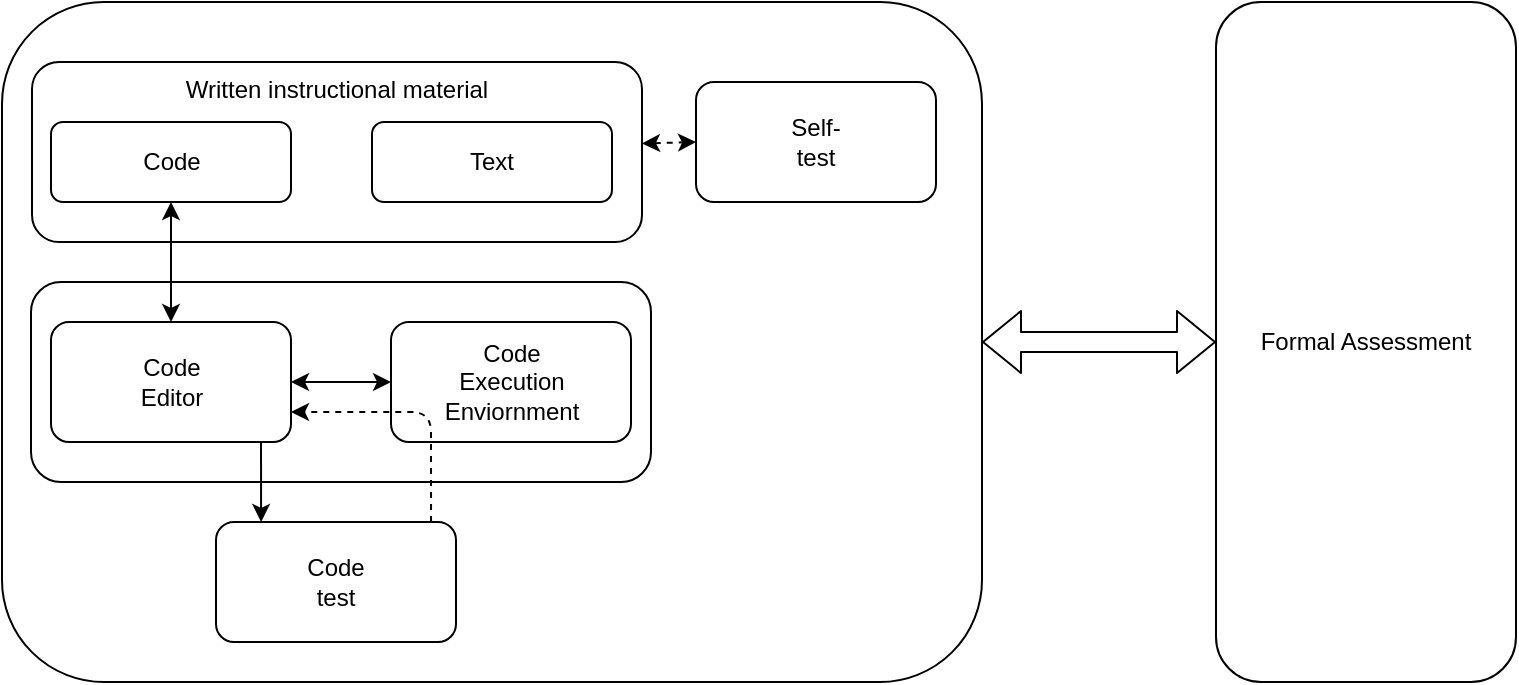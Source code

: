 <?xml version="1.0" encoding="UTF-8"?>
<mxGraphModel dx="946" dy="646" grid="1" gridSize="10" guides="1" tooltips="1" connect="1" arrows="1" fold="1" page="1" pageScale="1" pageWidth="1169" pageHeight="827" math="0" shadow="0"><root><mxCell id="0"/><mxCell id="1" parent="0"/><mxCell id="BmQMjA-zrMSN_RjVsgbX-5" value="" style="rounded=1;whiteSpace=wrap;html=1;" parent="1" vertex="1"><mxGeometry x="43" y="160" width="490" height="340" as="geometry"/></mxCell><mxCell id="bQshO8CagN2tSSJTzk_A-1" value="" style="group" parent="1" vertex="1" connectable="0"><mxGeometry x="57.5" y="300" width="310" height="100" as="geometry"/></mxCell><mxCell id="bQshO8CagN2tSSJTzk_A-2" value="" style="rounded=1;whiteSpace=wrap;html=1;" parent="bQshO8CagN2tSSJTzk_A-1" vertex="1"><mxGeometry width="310" height="100" as="geometry"/></mxCell><mxCell id="bQshO8CagN2tSSJTzk_A-3" value="Code&lt;br&gt;Editor&lt;br&gt;" style="rounded=1;whiteSpace=wrap;html=1;" parent="bQshO8CagN2tSSJTzk_A-1" vertex="1"><mxGeometry x="10" y="20" width="120" height="60" as="geometry"/></mxCell><mxCell id="bQshO8CagN2tSSJTzk_A-4" value="Code&lt;br&gt;Execution&lt;br&gt;Enviornment&lt;br&gt;" style="rounded=1;whiteSpace=wrap;html=1;" parent="bQshO8CagN2tSSJTzk_A-1" vertex="1"><mxGeometry x="180" y="20" width="120" height="60" as="geometry"/></mxCell><mxCell id="bQshO8CagN2tSSJTzk_A-5" value="" style="endArrow=classic;startArrow=classic;html=1;entryX=0;entryY=0.5;entryDx=0;entryDy=0;exitX=1;exitY=0.5;exitDx=0;exitDy=0;" parent="bQshO8CagN2tSSJTzk_A-1" source="bQshO8CagN2tSSJTzk_A-3" target="bQshO8CagN2tSSJTzk_A-4" edge="1"><mxGeometry width="50" height="50" relative="1" as="geometry"><mxPoint x="10" y="150" as="sourcePoint"/><mxPoint x="60" y="100" as="targetPoint"/></mxGeometry></mxCell><mxCell id="bQshO8CagN2tSSJTzk_A-9" value="Code&lt;br&gt;test" style="rounded=1;whiteSpace=wrap;html=1;" parent="1" vertex="1"><mxGeometry x="150" y="420" width="120" height="60" as="geometry"/></mxCell><mxCell id="bQshO8CagN2tSSJTzk_A-10" value="Written instructional material&lt;br&gt;" style="rounded=1;whiteSpace=wrap;html=1;verticalAlign=top;" parent="1" vertex="1"><mxGeometry x="58" y="190" width="305" height="90" as="geometry"/></mxCell><mxCell id="bQshO8CagN2tSSJTzk_A-13" value="Formal Assessment&lt;br&gt;" style="rounded=1;whiteSpace=wrap;html=1;verticalAlign=middle;" parent="1" vertex="1"><mxGeometry x="650" y="160" width="150" height="340" as="geometry"/></mxCell><mxCell id="BmQMjA-zrMSN_RjVsgbX-1" value="Self-&lt;br&gt;test" style="rounded=1;whiteSpace=wrap;html=1;" parent="1" vertex="1"><mxGeometry x="390" y="200" width="120" height="60" as="geometry"/></mxCell><mxCell id="BmQMjA-zrMSN_RjVsgbX-2" value="" style="endArrow=classic;html=1;entryX=0.188;entryY=0;entryDx=0;entryDy=0;entryPerimeter=0;" parent="1" target="bQshO8CagN2tSSJTzk_A-9" edge="1"><mxGeometry width="50" height="50" relative="1" as="geometry"><mxPoint x="172.5" y="380" as="sourcePoint"/><mxPoint x="112.5" y="510" as="targetPoint"/></mxGeometry></mxCell><mxCell id="BmQMjA-zrMSN_RjVsgbX-3" value="" style="endArrow=classic;html=1;entryX=1;entryY=0.75;entryDx=0;entryDy=0;exitX=0.896;exitY=0;exitDx=0;exitDy=0;exitPerimeter=0;dashed=1;" parent="1" source="bQshO8CagN2tSSJTzk_A-9" target="bQshO8CagN2tSSJTzk_A-3" edge="1"><mxGeometry width="50" height="50" relative="1" as="geometry"><mxPoint x="62.5" y="560" as="sourcePoint"/><mxPoint x="112.5" y="510" as="targetPoint"/><Array as="points"><mxPoint x="257.5" y="365"/></Array></mxGeometry></mxCell><mxCell id="BmQMjA-zrMSN_RjVsgbX-4" value="" style="endArrow=classic;startArrow=classic;html=1;dashed=1;entryX=0;entryY=0.5;entryDx=0;entryDy=0;" parent="1" source="bQshO8CagN2tSSJTzk_A-10" target="BmQMjA-zrMSN_RjVsgbX-1" edge="1"><mxGeometry width="50" height="50" relative="1" as="geometry"><mxPoint x="62.5" y="520" as="sourcePoint"/><mxPoint x="112.5" y="470" as="targetPoint"/></mxGeometry></mxCell><mxCell id="BmQMjA-zrMSN_RjVsgbX-6" value="" style="shape=flexArrow;endArrow=classic;startArrow=classic;html=1;entryX=0;entryY=0.5;entryDx=0;entryDy=0;" parent="1" target="bQshO8CagN2tSSJTzk_A-13" edge="1"><mxGeometry width="50" height="50" relative="1" as="geometry"><mxPoint x="533" y="330" as="sourcePoint"/><mxPoint x="230" y="560" as="targetPoint"/></mxGeometry></mxCell><mxCell id="BmQMjA-zrMSN_RjVsgbX-8" value="Text" style="rounded=1;whiteSpace=wrap;html=1;" parent="1" vertex="1"><mxGeometry x="228" y="220" width="120" height="40" as="geometry"/></mxCell><mxCell id="BmQMjA-zrMSN_RjVsgbX-12" value="Code" style="rounded=1;whiteSpace=wrap;html=1;" parent="1" vertex="1"><mxGeometry x="67.5" y="220" width="120" height="40" as="geometry"/></mxCell><mxCell id="BmQMjA-zrMSN_RjVsgbX-13" value="" style="endArrow=classic;startArrow=classic;html=1;entryX=0.5;entryY=1;entryDx=0;entryDy=0;" parent="1" source="bQshO8CagN2tSSJTzk_A-3" target="BmQMjA-zrMSN_RjVsgbX-12" edge="1"><mxGeometry width="50" height="50" relative="1" as="geometry"><mxPoint x="40" y="590" as="sourcePoint"/><mxPoint x="90" y="540" as="targetPoint"/></mxGeometry></mxCell></root></mxGraphModel>